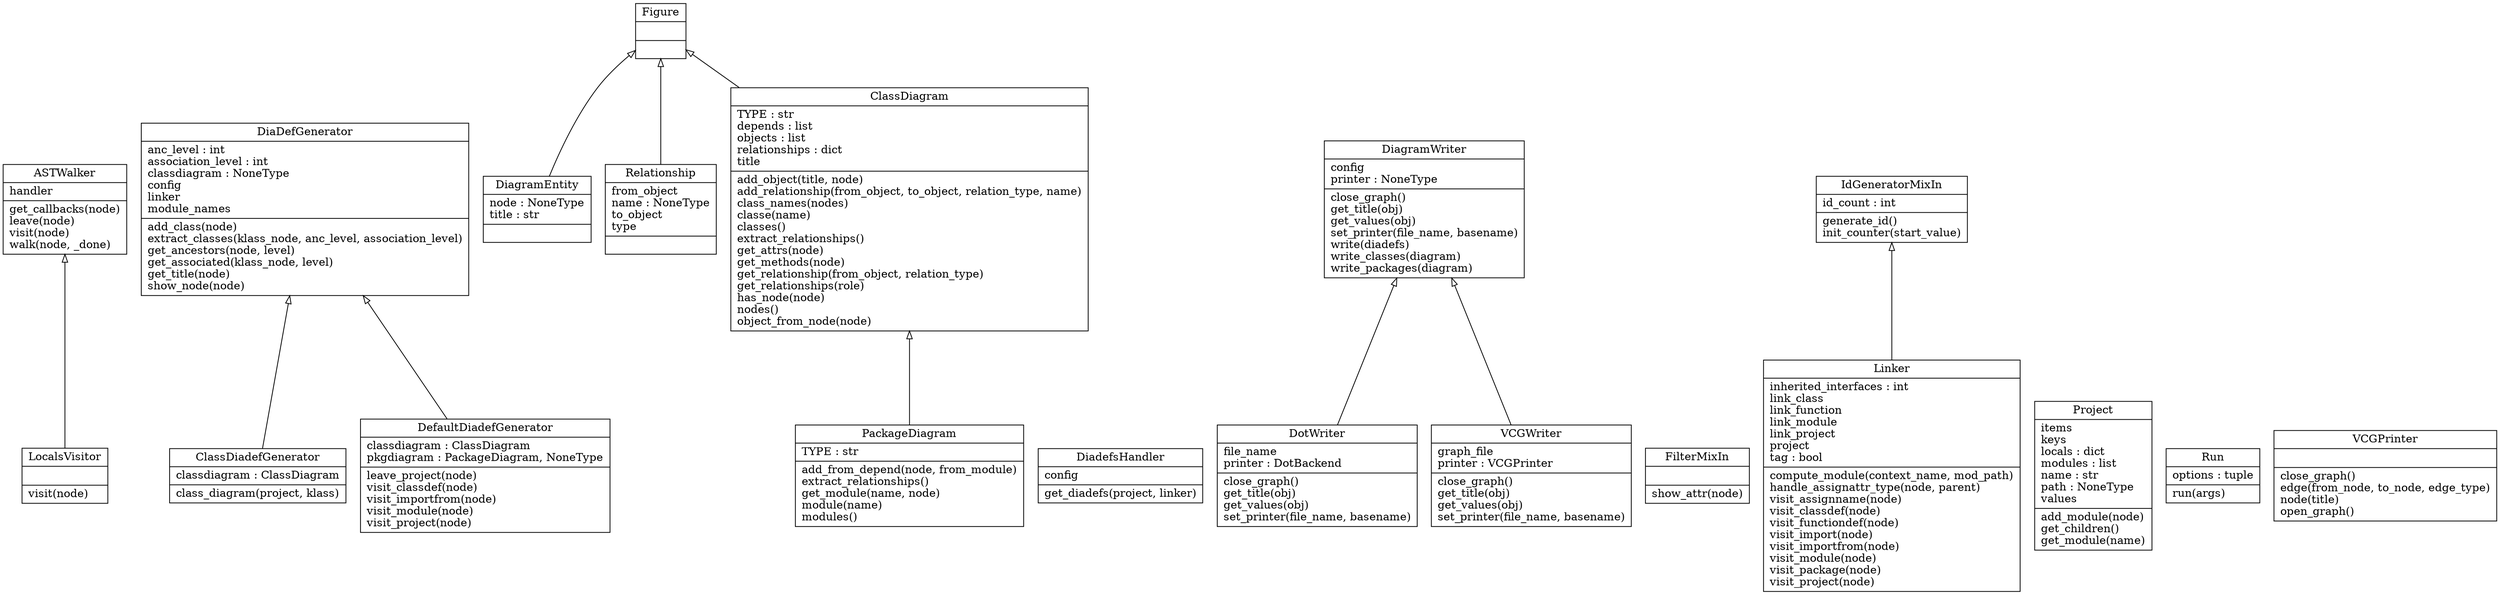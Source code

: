 digraph "classes_classes" {
charset="utf-8"
rankdir=BT
"0" [label="{ASTWalker|handler\l|get_callbacks(node)\lleave(node)\lvisit(node)\lwalk(node, _done)\l}", shape="record"];
"1" [label="{ClassDiadefGenerator|classdiagram : ClassDiagram\l|class_diagram(project, klass)\l}", shape="record"];
"2" [label="{ClassDiagram|TYPE : str\ldepends : list\lobjects : list\lrelationships : dict\ltitle\l|add_object(title, node)\ladd_relationship(from_object, to_object, relation_type, name)\lclass_names(nodes)\lclasse(name)\lclasses()\lextract_relationships()\lget_attrs(node)\lget_methods(node)\lget_relationship(from_object, relation_type)\lget_relationships(role)\lhas_node(node)\lnodes()\lobject_from_node(node)\l}", shape="record"];
"3" [label="{DefaultDiadefGenerator|classdiagram : ClassDiagram\lpkgdiagram : PackageDiagram, NoneType\l|leave_project(node)\lvisit_classdef(node)\lvisit_importfrom(node)\lvisit_module(node)\lvisit_project(node)\l}", shape="record"];
"4" [label="{DiaDefGenerator|anc_level : int\lassociation_level : int\lclassdiagram : NoneType\lconfig\llinker\lmodule_names\l|add_class(node)\lextract_classes(klass_node, anc_level, association_level)\lget_ancestors(node, level)\lget_associated(klass_node, level)\lget_title(node)\lshow_node(node)\l}", shape="record"];
"5" [label="{DiadefsHandler|config\l|get_diadefs(project, linker)\l}", shape="record"];
"6" [label="{DiagramEntity|node : NoneType\ltitle : str\l|}", shape="record"];
"7" [label="{DiagramWriter|config\lprinter : NoneType\l|close_graph()\lget_title(obj)\lget_values(obj)\lset_printer(file_name, basename)\lwrite(diadefs)\lwrite_classes(diagram)\lwrite_packages(diagram)\l}", shape="record"];
"8" [label="{DotWriter|file_name\lprinter : DotBackend\l|close_graph()\lget_title(obj)\lget_values(obj)\lset_printer(file_name, basename)\l}", shape="record"];
"9" [label="{Figure|\l|}", shape="record"];
"10" [label="{FilterMixIn|\l|show_attr(node)\l}", shape="record"];
"11" [label="{IdGeneratorMixIn|id_count : int\l|generate_id()\linit_counter(start_value)\l}", shape="record"];
"12" [label="{Linker|inherited_interfaces : int\llink_class\llink_function\llink_module\llink_project\lproject\ltag : bool\l|compute_module(context_name, mod_path)\lhandle_assignattr_type(node, parent)\lvisit_assignname(node)\lvisit_classdef(node)\lvisit_functiondef(node)\lvisit_import(node)\lvisit_importfrom(node)\lvisit_module(node)\lvisit_package(node)\lvisit_project(node)\l}", shape="record"];
"13" [label="{LocalsVisitor|\l|visit(node)\l}", shape="record"];
"14" [label="{PackageDiagram|TYPE : str\l|add_from_depend(node, from_module)\lextract_relationships()\lget_module(name, node)\lmodule(name)\lmodules()\l}", shape="record"];
"15" [label="{Project|items\lkeys\llocals : dict\lmodules : list\lname : str\lpath : NoneType\lvalues\l|add_module(node)\lget_children()\lget_module(name)\l}", shape="record"];
"16" [label="{Relationship|from_object\lname : NoneType\lto_object\ltype\l|}", shape="record"];
"17" [label="{Run|options : tuple\l|run(args)\l}", shape="record"];
"18" [label="{VCGPrinter|\l|close_graph()\ledge(from_node, to_node, edge_type)\lnode(title)\lopen_graph()\l}", shape="record"];
"19" [label="{VCGWriter|graph_file\lprinter : VCGPrinter\l|close_graph()\lget_title(obj)\lget_values(obj)\lset_printer(file_name, basename)\l}", shape="record"];
"1" -> "4" [arrowhead="empty", arrowtail="none"];
"2" -> "9" [arrowhead="empty", arrowtail="none"];
"3" -> "4" [arrowhead="empty", arrowtail="none"];
"6" -> "9" [arrowhead="empty", arrowtail="none"];
"8" -> "7" [arrowhead="empty", arrowtail="none"];
"12" -> "11" [arrowhead="empty", arrowtail="none"];
"13" -> "0" [arrowhead="empty", arrowtail="none"];
"14" -> "2" [arrowhead="empty", arrowtail="none"];
"16" -> "9" [arrowhead="empty", arrowtail="none"];
"19" -> "7" [arrowhead="empty", arrowtail="none"];
}
